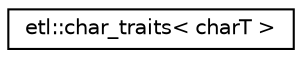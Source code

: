 digraph "Graphical Class Hierarchy"
{
  edge [fontname="Helvetica",fontsize="10",labelfontname="Helvetica",labelfontsize="10"];
  node [fontname="Helvetica",fontsize="10",shape=record];
  rankdir="LR";
  Node0 [label="etl::char_traits\< charT \>",height=0.2,width=0.4,color="black", fillcolor="white", style="filled",URL="$structetl_1_1char__traits.html",tooltip="The char_traits class is a traits class template that abstracts basic character and string operations..."];
}
